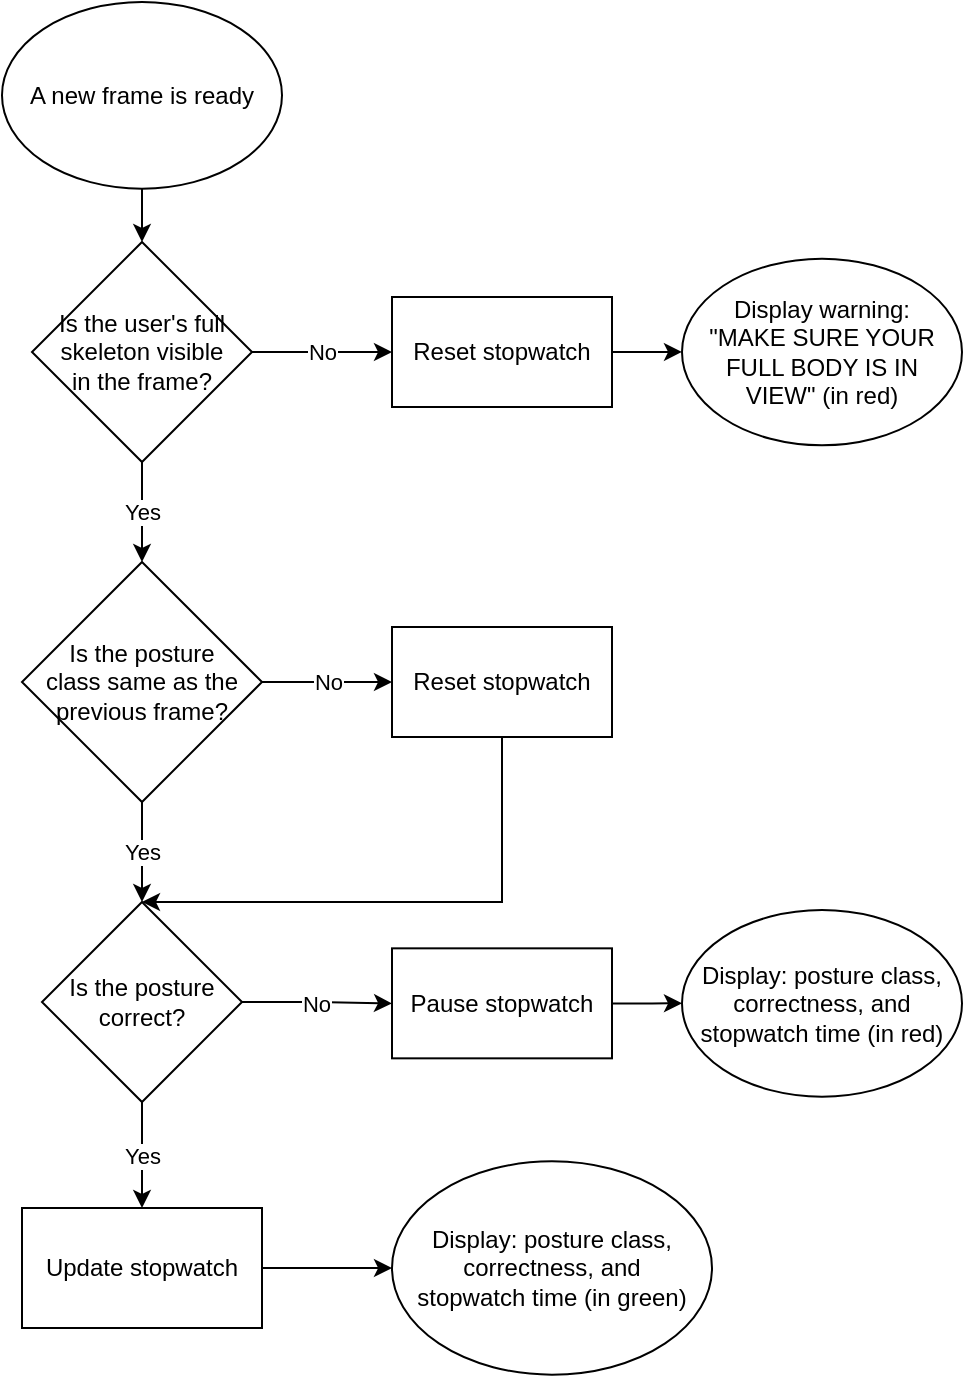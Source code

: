 <mxfile version="26.1.3">
  <diagram name="Page-1" id="gQ1k3IkpAyAtTt11jL9V">
    <mxGraphModel dx="1434" dy="738" grid="1" gridSize="10" guides="1" tooltips="1" connect="1" arrows="1" fold="1" page="1" pageScale="1" pageWidth="827" pageHeight="1169" math="0" shadow="0">
      <root>
        <mxCell id="0" />
        <mxCell id="1" parent="0" />
        <mxCell id="xTi0HJu03ynuBxs2sJYY-3" value="" style="edgeStyle=orthogonalEdgeStyle;rounded=0;orthogonalLoop=1;jettySize=auto;html=1;" edge="1" parent="1" source="xTi0HJu03ynuBxs2sJYY-1" target="xTi0HJu03ynuBxs2sJYY-2">
          <mxGeometry relative="1" as="geometry" />
        </mxCell>
        <mxCell id="xTi0HJu03ynuBxs2sJYY-1" value="A new frame is ready" style="ellipse;whiteSpace=wrap;html=1;aspect=fixed;" vertex="1" parent="1">
          <mxGeometry x="30" y="160" width="140" height="93.33" as="geometry" />
        </mxCell>
        <mxCell id="xTi0HJu03ynuBxs2sJYY-5" value="No" style="edgeStyle=orthogonalEdgeStyle;rounded=0;orthogonalLoop=1;jettySize=auto;html=1;" edge="1" parent="1" source="xTi0HJu03ynuBxs2sJYY-2" target="xTi0HJu03ynuBxs2sJYY-4">
          <mxGeometry relative="1" as="geometry" />
        </mxCell>
        <mxCell id="xTi0HJu03ynuBxs2sJYY-16" value="Yes" style="edgeStyle=orthogonalEdgeStyle;rounded=0;orthogonalLoop=1;jettySize=auto;html=1;" edge="1" parent="1" source="xTi0HJu03ynuBxs2sJYY-2" target="xTi0HJu03ynuBxs2sJYY-15">
          <mxGeometry relative="1" as="geometry" />
        </mxCell>
        <mxCell id="xTi0HJu03ynuBxs2sJYY-2" value="Is the user&#39;s full&lt;div&gt;skeleton&amp;nbsp;&lt;span style=&quot;background-color: transparent; color: light-dark(rgb(0, 0, 0), rgb(255, 255, 255));&quot;&gt;visible&lt;/span&gt;&lt;div&gt;in the frame?&lt;/div&gt;&lt;/div&gt;" style="rhombus;whiteSpace=wrap;html=1;aspect=fixed;" vertex="1" parent="1">
          <mxGeometry x="45" y="280" width="110" height="110" as="geometry" />
        </mxCell>
        <mxCell id="xTi0HJu03ynuBxs2sJYY-14" value="" style="edgeStyle=orthogonalEdgeStyle;rounded=0;orthogonalLoop=1;jettySize=auto;html=1;" edge="1" parent="1" source="xTi0HJu03ynuBxs2sJYY-4" target="xTi0HJu03ynuBxs2sJYY-9">
          <mxGeometry relative="1" as="geometry" />
        </mxCell>
        <mxCell id="xTi0HJu03ynuBxs2sJYY-4" value="Reset stopwatch" style="whiteSpace=wrap;html=1;aspect=fixed;" vertex="1" parent="1">
          <mxGeometry x="225" y="307.5" width="110" height="55" as="geometry" />
        </mxCell>
        <mxCell id="xTi0HJu03ynuBxs2sJYY-9" value="Display warning:&lt;div&gt;&quot;MAKE SURE YOUR&lt;/div&gt;&lt;div&gt;FULL BODY IS IN&lt;/div&gt;&lt;div&gt;VIEW&quot;&amp;nbsp;(in red)&lt;/div&gt;" style="ellipse;whiteSpace=wrap;html=1;aspect=fixed;" vertex="1" parent="1">
          <mxGeometry x="370" y="288.34" width="140" height="93.33" as="geometry" />
        </mxCell>
        <mxCell id="xTi0HJu03ynuBxs2sJYY-18" value="No" style="edgeStyle=orthogonalEdgeStyle;rounded=0;orthogonalLoop=1;jettySize=auto;html=1;" edge="1" parent="1" source="xTi0HJu03ynuBxs2sJYY-15" target="xTi0HJu03ynuBxs2sJYY-17">
          <mxGeometry relative="1" as="geometry" />
        </mxCell>
        <mxCell id="xTi0HJu03ynuBxs2sJYY-21" value="Yes" style="edgeStyle=orthogonalEdgeStyle;rounded=0;orthogonalLoop=1;jettySize=auto;html=1;" edge="1" parent="1" source="xTi0HJu03ynuBxs2sJYY-15" target="xTi0HJu03ynuBxs2sJYY-20">
          <mxGeometry relative="1" as="geometry" />
        </mxCell>
        <mxCell id="xTi0HJu03ynuBxs2sJYY-15" value="Is the posture&lt;div&gt;class same as&amp;nbsp;&lt;span style=&quot;background-color: transparent; color: light-dark(rgb(0, 0, 0), rgb(255, 255, 255));&quot;&gt;the&lt;/span&gt;&lt;/div&gt;&lt;div&gt;&lt;span style=&quot;background-color: transparent; color: light-dark(rgb(0, 0, 0), rgb(255, 255, 255));&quot;&gt;previous frame?&lt;/span&gt;&lt;/div&gt;" style="rhombus;whiteSpace=wrap;html=1;aspect=fixed;" vertex="1" parent="1">
          <mxGeometry x="40" y="440" width="120" height="120" as="geometry" />
        </mxCell>
        <mxCell id="xTi0HJu03ynuBxs2sJYY-36" style="edgeStyle=orthogonalEdgeStyle;rounded=0;orthogonalLoop=1;jettySize=auto;html=1;entryX=0.5;entryY=0;entryDx=0;entryDy=0;" edge="1" parent="1" source="xTi0HJu03ynuBxs2sJYY-17" target="xTi0HJu03ynuBxs2sJYY-20">
          <mxGeometry relative="1" as="geometry">
            <mxPoint x="150" y="630" as="targetPoint" />
            <Array as="points">
              <mxPoint x="280" y="610" />
            </Array>
          </mxGeometry>
        </mxCell>
        <mxCell id="xTi0HJu03ynuBxs2sJYY-17" value="Reset stopwatch" style="whiteSpace=wrap;html=1;aspect=fixed;" vertex="1" parent="1">
          <mxGeometry x="225" y="472.5" width="110" height="55" as="geometry" />
        </mxCell>
        <mxCell id="xTi0HJu03ynuBxs2sJYY-23" value="No" style="edgeStyle=orthogonalEdgeStyle;rounded=0;orthogonalLoop=1;jettySize=auto;html=1;" edge="1" parent="1" source="xTi0HJu03ynuBxs2sJYY-20" target="xTi0HJu03ynuBxs2sJYY-22">
          <mxGeometry relative="1" as="geometry" />
        </mxCell>
        <mxCell id="xTi0HJu03ynuBxs2sJYY-29" value="Yes" style="edgeStyle=orthogonalEdgeStyle;rounded=0;orthogonalLoop=1;jettySize=auto;html=1;" edge="1" parent="1" source="xTi0HJu03ynuBxs2sJYY-20" target="xTi0HJu03ynuBxs2sJYY-28">
          <mxGeometry relative="1" as="geometry" />
        </mxCell>
        <mxCell id="xTi0HJu03ynuBxs2sJYY-20" value="Is the posture&lt;div&gt;correct?&lt;/div&gt;" style="rhombus;whiteSpace=wrap;html=1;aspect=fixed;" vertex="1" parent="1">
          <mxGeometry x="50" y="610" width="100" height="100" as="geometry" />
        </mxCell>
        <mxCell id="xTi0HJu03ynuBxs2sJYY-25" value="" style="edgeStyle=orthogonalEdgeStyle;rounded=0;orthogonalLoop=1;jettySize=auto;html=1;" edge="1" parent="1" source="xTi0HJu03ynuBxs2sJYY-22" target="xTi0HJu03ynuBxs2sJYY-24">
          <mxGeometry relative="1" as="geometry" />
        </mxCell>
        <mxCell id="xTi0HJu03ynuBxs2sJYY-22" value="Pause stopwatch" style="whiteSpace=wrap;html=1;aspect=fixed;" vertex="1" parent="1">
          <mxGeometry x="225" y="633.17" width="110" height="55" as="geometry" />
        </mxCell>
        <mxCell id="xTi0HJu03ynuBxs2sJYY-24" value="Display: posture class,&lt;div&gt;correctness, and&lt;/div&gt;&lt;div&gt;stopwatch time&amp;nbsp;&lt;span style=&quot;background-color: transparent; color: light-dark(rgb(0, 0, 0), rgb(255, 255, 255));&quot;&gt;(in red)&lt;/span&gt;&lt;/div&gt;" style="ellipse;whiteSpace=wrap;html=1;aspect=fixed;" vertex="1" parent="1">
          <mxGeometry x="370" y="614" width="140" height="93.34" as="geometry" />
        </mxCell>
        <mxCell id="xTi0HJu03ynuBxs2sJYY-31" value="" style="edgeStyle=orthogonalEdgeStyle;rounded=0;orthogonalLoop=1;jettySize=auto;html=1;" edge="1" parent="1" source="xTi0HJu03ynuBxs2sJYY-28" target="xTi0HJu03ynuBxs2sJYY-30">
          <mxGeometry relative="1" as="geometry" />
        </mxCell>
        <mxCell id="xTi0HJu03ynuBxs2sJYY-28" value="Update stopwatch" style="whiteSpace=wrap;html=1;aspect=fixed;" vertex="1" parent="1">
          <mxGeometry x="40" y="763" width="120" height="60" as="geometry" />
        </mxCell>
        <mxCell id="xTi0HJu03ynuBxs2sJYY-30" value="Display: posture class,&lt;div&gt;correctness, and&lt;/div&gt;&lt;div&gt;stopwatch time (in green)&lt;/div&gt;" style="ellipse;whiteSpace=wrap;html=1;aspect=fixed;" vertex="1" parent="1">
          <mxGeometry x="225" y="739.66" width="160" height="106.67" as="geometry" />
        </mxCell>
      </root>
    </mxGraphModel>
  </diagram>
</mxfile>
